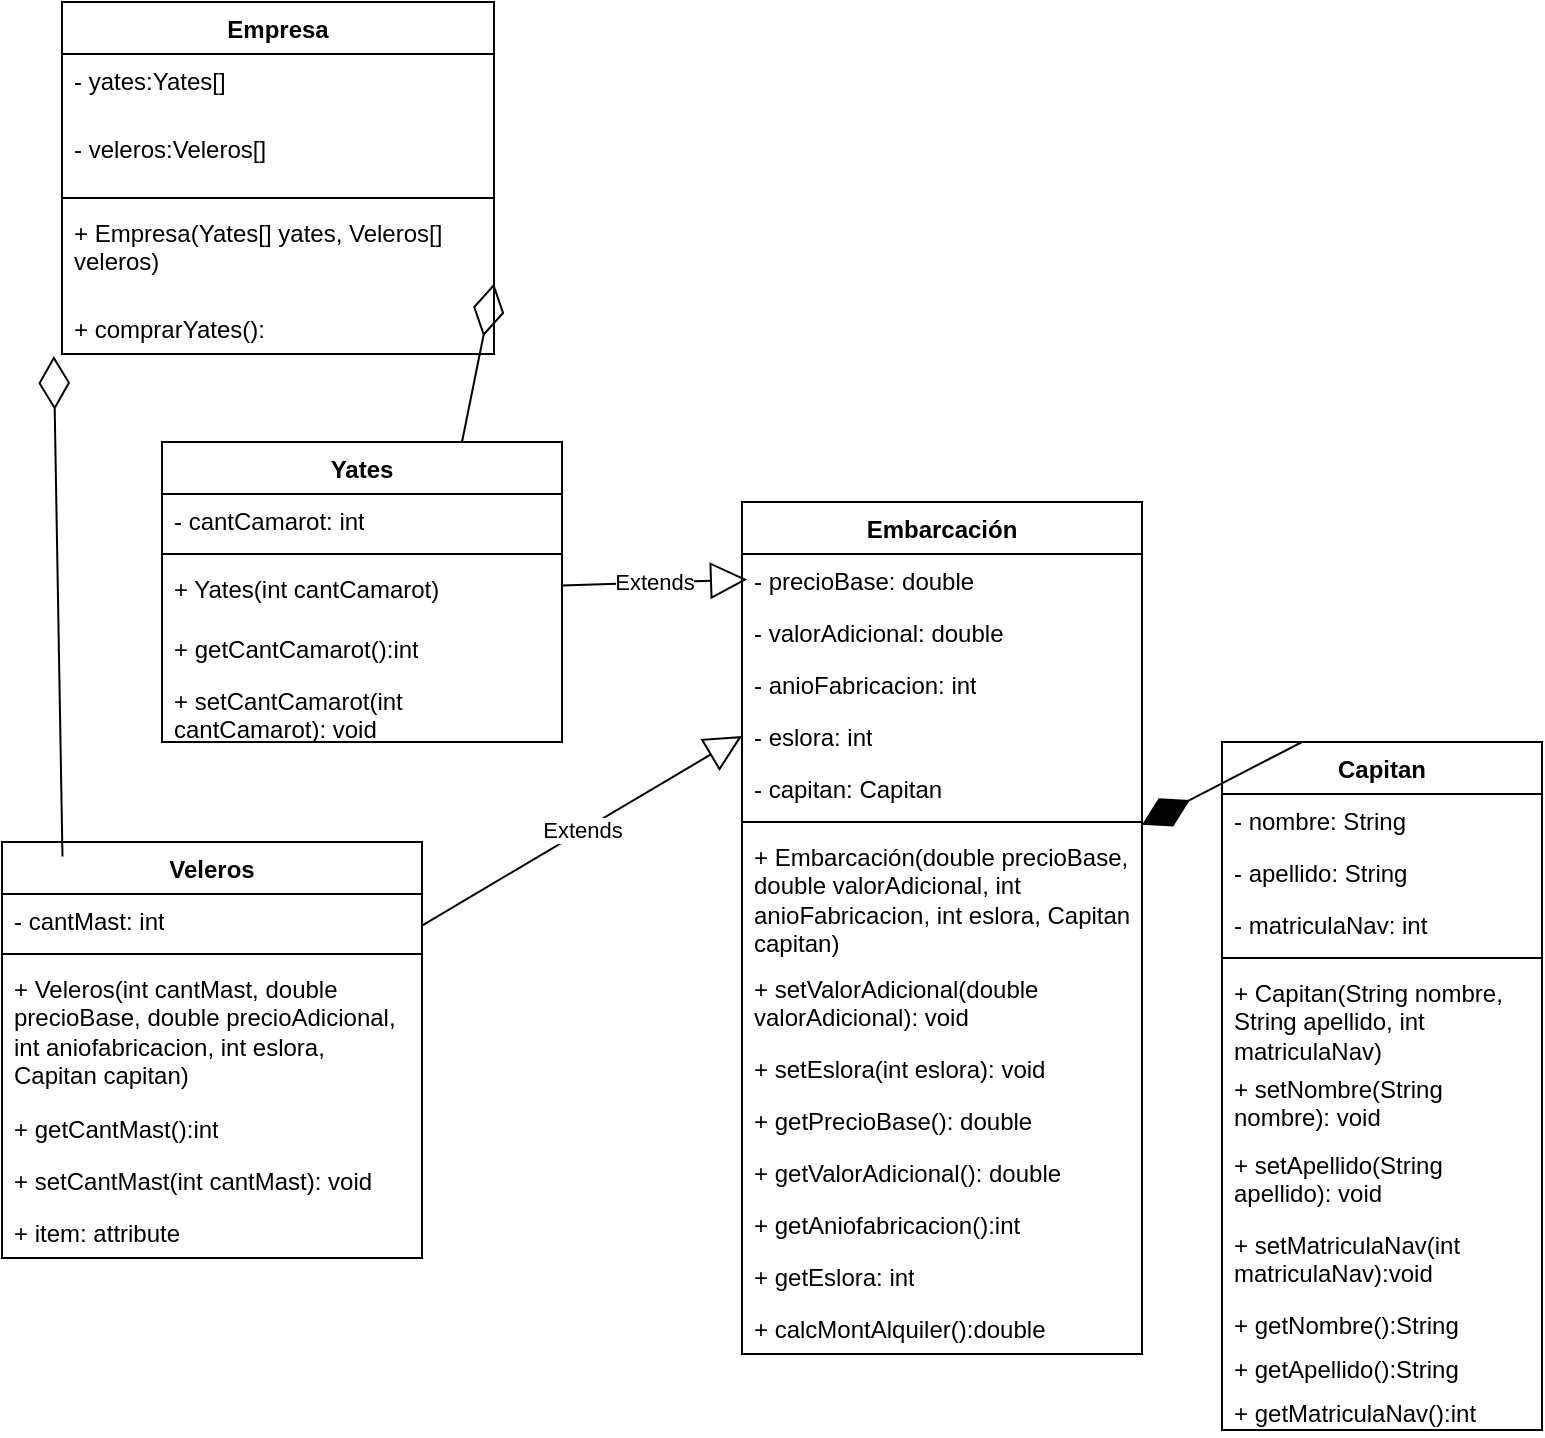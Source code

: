 <mxfile version="21.2.8" type="device">
  <diagram name="Página-1" id="bpP2F9fOYTSjN71111Ns">
    <mxGraphModel dx="864" dy="516" grid="1" gridSize="10" guides="1" tooltips="1" connect="1" arrows="1" fold="1" page="1" pageScale="1" pageWidth="827" pageHeight="1169" math="0" shadow="0">
      <root>
        <mxCell id="0" />
        <mxCell id="1" parent="0" />
        <mxCell id="tFeTeId0fGa0gHlknbFV-1" value="Empresa" style="swimlane;fontStyle=1;align=center;verticalAlign=top;childLayout=stackLayout;horizontal=1;startSize=26;horizontalStack=0;resizeParent=1;resizeParentMax=0;resizeLast=0;collapsible=1;marginBottom=0;whiteSpace=wrap;html=1;" vertex="1" parent="1">
          <mxGeometry x="70" y="20" width="216" height="176" as="geometry" />
        </mxCell>
        <mxCell id="tFeTeId0fGa0gHlknbFV-2" value="- yates:Yates[]" style="text;strokeColor=none;fillColor=none;align=left;verticalAlign=top;spacingLeft=4;spacingRight=4;overflow=hidden;rotatable=0;points=[[0,0.5],[1,0.5]];portConstraint=eastwest;whiteSpace=wrap;html=1;" vertex="1" parent="tFeTeId0fGa0gHlknbFV-1">
          <mxGeometry y="26" width="216" height="34" as="geometry" />
        </mxCell>
        <mxCell id="tFeTeId0fGa0gHlknbFV-32" value="- veleros:Veleros[]" style="text;strokeColor=none;fillColor=none;align=left;verticalAlign=top;spacingLeft=4;spacingRight=4;overflow=hidden;rotatable=0;points=[[0,0.5],[1,0.5]];portConstraint=eastwest;whiteSpace=wrap;html=1;" vertex="1" parent="tFeTeId0fGa0gHlknbFV-1">
          <mxGeometry y="60" width="216" height="34" as="geometry" />
        </mxCell>
        <mxCell id="tFeTeId0fGa0gHlknbFV-3" value="" style="line;strokeWidth=1;fillColor=none;align=left;verticalAlign=middle;spacingTop=-1;spacingLeft=3;spacingRight=3;rotatable=0;labelPosition=right;points=[];portConstraint=eastwest;strokeColor=inherit;" vertex="1" parent="tFeTeId0fGa0gHlknbFV-1">
          <mxGeometry y="94" width="216" height="8" as="geometry" />
        </mxCell>
        <mxCell id="tFeTeId0fGa0gHlknbFV-4" value="+ Empresa(Yates[] yates, Veleros[] veleros)" style="text;strokeColor=none;fillColor=none;align=left;verticalAlign=top;spacingLeft=4;spacingRight=4;overflow=hidden;rotatable=0;points=[[0,0.5],[1,0.5]];portConstraint=eastwest;whiteSpace=wrap;html=1;" vertex="1" parent="tFeTeId0fGa0gHlknbFV-1">
          <mxGeometry y="102" width="216" height="48" as="geometry" />
        </mxCell>
        <mxCell id="tFeTeId0fGa0gHlknbFV-63" value="+ comprarYates():" style="text;strokeColor=none;fillColor=none;align=left;verticalAlign=top;spacingLeft=4;spacingRight=4;overflow=hidden;rotatable=0;points=[[0,0.5],[1,0.5]];portConstraint=eastwest;whiteSpace=wrap;html=1;" vertex="1" parent="tFeTeId0fGa0gHlknbFV-1">
          <mxGeometry y="150" width="216" height="26" as="geometry" />
        </mxCell>
        <mxCell id="tFeTeId0fGa0gHlknbFV-5" value="Embarcación" style="swimlane;fontStyle=1;align=center;verticalAlign=top;childLayout=stackLayout;horizontal=1;startSize=26;horizontalStack=0;resizeParent=1;resizeParentMax=0;resizeLast=0;collapsible=1;marginBottom=0;whiteSpace=wrap;html=1;" vertex="1" parent="1">
          <mxGeometry x="410" y="270" width="200" height="426" as="geometry" />
        </mxCell>
        <mxCell id="tFeTeId0fGa0gHlknbFV-6" value="- precioBase: double" style="text;strokeColor=none;fillColor=none;align=left;verticalAlign=top;spacingLeft=4;spacingRight=4;overflow=hidden;rotatable=0;points=[[0,0.5],[1,0.5]];portConstraint=eastwest;whiteSpace=wrap;html=1;" vertex="1" parent="tFeTeId0fGa0gHlknbFV-5">
          <mxGeometry y="26" width="200" height="26" as="geometry" />
        </mxCell>
        <mxCell id="tFeTeId0fGa0gHlknbFV-25" value="- valorAdicional: double" style="text;strokeColor=none;fillColor=none;align=left;verticalAlign=top;spacingLeft=4;spacingRight=4;overflow=hidden;rotatable=0;points=[[0,0.5],[1,0.5]];portConstraint=eastwest;whiteSpace=wrap;html=1;" vertex="1" parent="tFeTeId0fGa0gHlknbFV-5">
          <mxGeometry y="52" width="200" height="26" as="geometry" />
        </mxCell>
        <mxCell id="tFeTeId0fGa0gHlknbFV-26" value="- anioFabricacion: int" style="text;strokeColor=none;fillColor=none;align=left;verticalAlign=top;spacingLeft=4;spacingRight=4;overflow=hidden;rotatable=0;points=[[0,0.5],[1,0.5]];portConstraint=eastwest;whiteSpace=wrap;html=1;" vertex="1" parent="tFeTeId0fGa0gHlknbFV-5">
          <mxGeometry y="78" width="200" height="26" as="geometry" />
        </mxCell>
        <mxCell id="tFeTeId0fGa0gHlknbFV-28" value="- eslora: int" style="text;strokeColor=none;fillColor=none;align=left;verticalAlign=top;spacingLeft=4;spacingRight=4;overflow=hidden;rotatable=0;points=[[0,0.5],[1,0.5]];portConstraint=eastwest;whiteSpace=wrap;html=1;" vertex="1" parent="tFeTeId0fGa0gHlknbFV-5">
          <mxGeometry y="104" width="200" height="26" as="geometry" />
        </mxCell>
        <mxCell id="tFeTeId0fGa0gHlknbFV-31" value="- capitan: Capitan" style="text;strokeColor=none;fillColor=none;align=left;verticalAlign=top;spacingLeft=4;spacingRight=4;overflow=hidden;rotatable=0;points=[[0,0.5],[1,0.5]];portConstraint=eastwest;whiteSpace=wrap;html=1;" vertex="1" parent="tFeTeId0fGa0gHlknbFV-5">
          <mxGeometry y="130" width="200" height="26" as="geometry" />
        </mxCell>
        <mxCell id="tFeTeId0fGa0gHlknbFV-7" value="" style="line;strokeWidth=1;fillColor=none;align=left;verticalAlign=middle;spacingTop=-1;spacingLeft=3;spacingRight=3;rotatable=0;labelPosition=right;points=[];portConstraint=eastwest;strokeColor=inherit;" vertex="1" parent="tFeTeId0fGa0gHlknbFV-5">
          <mxGeometry y="156" width="200" height="8" as="geometry" />
        </mxCell>
        <mxCell id="tFeTeId0fGa0gHlknbFV-8" value="+ Embarcación(double precioBase, double valorAdicional, int anioFabricacion, int eslora, Capitan capitan)" style="text;strokeColor=none;fillColor=none;align=left;verticalAlign=top;spacingLeft=4;spacingRight=4;overflow=hidden;rotatable=0;points=[[0,0.5],[1,0.5]];portConstraint=eastwest;whiteSpace=wrap;html=1;" vertex="1" parent="tFeTeId0fGa0gHlknbFV-5">
          <mxGeometry y="164" width="200" height="66" as="geometry" />
        </mxCell>
        <mxCell id="tFeTeId0fGa0gHlknbFV-48" value="+ setValorAdicional(double valorAdicional): void" style="text;strokeColor=none;fillColor=none;align=left;verticalAlign=top;spacingLeft=4;spacingRight=4;overflow=hidden;rotatable=0;points=[[0,0.5],[1,0.5]];portConstraint=eastwest;whiteSpace=wrap;html=1;" vertex="1" parent="tFeTeId0fGa0gHlknbFV-5">
          <mxGeometry y="230" width="200" height="40" as="geometry" />
        </mxCell>
        <mxCell id="tFeTeId0fGa0gHlknbFV-50" value="+ setEslora(int eslora): void" style="text;strokeColor=none;fillColor=none;align=left;verticalAlign=top;spacingLeft=4;spacingRight=4;overflow=hidden;rotatable=0;points=[[0,0.5],[1,0.5]];portConstraint=eastwest;whiteSpace=wrap;html=1;" vertex="1" parent="tFeTeId0fGa0gHlknbFV-5">
          <mxGeometry y="270" width="200" height="26" as="geometry" />
        </mxCell>
        <mxCell id="tFeTeId0fGa0gHlknbFV-52" value="+ getPrecioBase(): double" style="text;strokeColor=none;fillColor=none;align=left;verticalAlign=top;spacingLeft=4;spacingRight=4;overflow=hidden;rotatable=0;points=[[0,0.5],[1,0.5]];portConstraint=eastwest;whiteSpace=wrap;html=1;" vertex="1" parent="tFeTeId0fGa0gHlknbFV-5">
          <mxGeometry y="296" width="200" height="26" as="geometry" />
        </mxCell>
        <mxCell id="tFeTeId0fGa0gHlknbFV-53" value="+ getValorAdicional(): double" style="text;strokeColor=none;fillColor=none;align=left;verticalAlign=top;spacingLeft=4;spacingRight=4;overflow=hidden;rotatable=0;points=[[0,0.5],[1,0.5]];portConstraint=eastwest;whiteSpace=wrap;html=1;" vertex="1" parent="tFeTeId0fGa0gHlknbFV-5">
          <mxGeometry y="322" width="200" height="26" as="geometry" />
        </mxCell>
        <mxCell id="tFeTeId0fGa0gHlknbFV-54" value="+ getAniofabricacion():int" style="text;strokeColor=none;fillColor=none;align=left;verticalAlign=top;spacingLeft=4;spacingRight=4;overflow=hidden;rotatable=0;points=[[0,0.5],[1,0.5]];portConstraint=eastwest;whiteSpace=wrap;html=1;" vertex="1" parent="tFeTeId0fGa0gHlknbFV-5">
          <mxGeometry y="348" width="200" height="26" as="geometry" />
        </mxCell>
        <mxCell id="tFeTeId0fGa0gHlknbFV-55" value="+ getEslora: int" style="text;strokeColor=none;fillColor=none;align=left;verticalAlign=top;spacingLeft=4;spacingRight=4;overflow=hidden;rotatable=0;points=[[0,0.5],[1,0.5]];portConstraint=eastwest;whiteSpace=wrap;html=1;" vertex="1" parent="tFeTeId0fGa0gHlknbFV-5">
          <mxGeometry y="374" width="200" height="26" as="geometry" />
        </mxCell>
        <mxCell id="tFeTeId0fGa0gHlknbFV-62" value="+ calcMontAlquiler():double" style="text;strokeColor=none;fillColor=none;align=left;verticalAlign=top;spacingLeft=4;spacingRight=4;overflow=hidden;rotatable=0;points=[[0,0.5],[1,0.5]];portConstraint=eastwest;whiteSpace=wrap;html=1;" vertex="1" parent="tFeTeId0fGa0gHlknbFV-5">
          <mxGeometry y="400" width="200" height="26" as="geometry" />
        </mxCell>
        <mxCell id="tFeTeId0fGa0gHlknbFV-9" value="Capitan" style="swimlane;fontStyle=1;align=center;verticalAlign=top;childLayout=stackLayout;horizontal=1;startSize=26;horizontalStack=0;resizeParent=1;resizeParentMax=0;resizeLast=0;collapsible=1;marginBottom=0;whiteSpace=wrap;html=1;" vertex="1" parent="1">
          <mxGeometry x="650" y="390" width="160" height="344" as="geometry" />
        </mxCell>
        <mxCell id="tFeTeId0fGa0gHlknbFV-10" value="- nombre: String" style="text;strokeColor=none;fillColor=none;align=left;verticalAlign=top;spacingLeft=4;spacingRight=4;overflow=hidden;rotatable=0;points=[[0,0.5],[1,0.5]];portConstraint=eastwest;whiteSpace=wrap;html=1;" vertex="1" parent="tFeTeId0fGa0gHlknbFV-9">
          <mxGeometry y="26" width="160" height="26" as="geometry" />
        </mxCell>
        <mxCell id="tFeTeId0fGa0gHlknbFV-13" value="- apellido: String" style="text;strokeColor=none;fillColor=none;align=left;verticalAlign=top;spacingLeft=4;spacingRight=4;overflow=hidden;rotatable=0;points=[[0,0.5],[1,0.5]];portConstraint=eastwest;whiteSpace=wrap;html=1;" vertex="1" parent="tFeTeId0fGa0gHlknbFV-9">
          <mxGeometry y="52" width="160" height="26" as="geometry" />
        </mxCell>
        <mxCell id="tFeTeId0fGa0gHlknbFV-14" value="- matriculaNav: int" style="text;strokeColor=none;fillColor=none;align=left;verticalAlign=top;spacingLeft=4;spacingRight=4;overflow=hidden;rotatable=0;points=[[0,0.5],[1,0.5]];portConstraint=eastwest;whiteSpace=wrap;html=1;" vertex="1" parent="tFeTeId0fGa0gHlknbFV-9">
          <mxGeometry y="78" width="160" height="26" as="geometry" />
        </mxCell>
        <mxCell id="tFeTeId0fGa0gHlknbFV-11" value="" style="line;strokeWidth=1;fillColor=none;align=left;verticalAlign=middle;spacingTop=-1;spacingLeft=3;spacingRight=3;rotatable=0;labelPosition=right;points=[];portConstraint=eastwest;strokeColor=inherit;" vertex="1" parent="tFeTeId0fGa0gHlknbFV-9">
          <mxGeometry y="104" width="160" height="8" as="geometry" />
        </mxCell>
        <mxCell id="tFeTeId0fGa0gHlknbFV-43" value="+ Capitan(String nombre, String apellido, int matriculaNav)" style="text;strokeColor=none;fillColor=none;align=left;verticalAlign=top;spacingLeft=4;spacingRight=4;overflow=hidden;rotatable=0;points=[[0,0.5],[1,0.5]];portConstraint=eastwest;whiteSpace=wrap;html=1;" vertex="1" parent="tFeTeId0fGa0gHlknbFV-9">
          <mxGeometry y="112" width="160" height="48" as="geometry" />
        </mxCell>
        <mxCell id="tFeTeId0fGa0gHlknbFV-12" value="+ setNombre(String nombre): void" style="text;strokeColor=none;fillColor=none;align=left;verticalAlign=top;spacingLeft=4;spacingRight=4;overflow=hidden;rotatable=0;points=[[0,0.5],[1,0.5]];portConstraint=eastwest;whiteSpace=wrap;html=1;" vertex="1" parent="tFeTeId0fGa0gHlknbFV-9">
          <mxGeometry y="160" width="160" height="38" as="geometry" />
        </mxCell>
        <mxCell id="tFeTeId0fGa0gHlknbFV-38" value="+ setApellido(String apellido): void" style="text;strokeColor=none;fillColor=none;align=left;verticalAlign=top;spacingLeft=4;spacingRight=4;overflow=hidden;rotatable=0;points=[[0,0.5],[1,0.5]];portConstraint=eastwest;whiteSpace=wrap;html=1;" vertex="1" parent="tFeTeId0fGa0gHlknbFV-9">
          <mxGeometry y="198" width="160" height="40" as="geometry" />
        </mxCell>
        <mxCell id="tFeTeId0fGa0gHlknbFV-39" value="+ setMatriculaNav(int matriculaNav):void" style="text;strokeColor=none;fillColor=none;align=left;verticalAlign=top;spacingLeft=4;spacingRight=4;overflow=hidden;rotatable=0;points=[[0,0.5],[1,0.5]];portConstraint=eastwest;whiteSpace=wrap;html=1;" vertex="1" parent="tFeTeId0fGa0gHlknbFV-9">
          <mxGeometry y="238" width="160" height="40" as="geometry" />
        </mxCell>
        <mxCell id="tFeTeId0fGa0gHlknbFV-40" value="+ getNombre():String" style="text;strokeColor=none;fillColor=none;align=left;verticalAlign=top;spacingLeft=4;spacingRight=4;overflow=hidden;rotatable=0;points=[[0,0.5],[1,0.5]];portConstraint=eastwest;whiteSpace=wrap;html=1;" vertex="1" parent="tFeTeId0fGa0gHlknbFV-9">
          <mxGeometry y="278" width="160" height="22" as="geometry" />
        </mxCell>
        <mxCell id="tFeTeId0fGa0gHlknbFV-41" value="+ getApellido():String" style="text;strokeColor=none;fillColor=none;align=left;verticalAlign=top;spacingLeft=4;spacingRight=4;overflow=hidden;rotatable=0;points=[[0,0.5],[1,0.5]];portConstraint=eastwest;whiteSpace=wrap;html=1;" vertex="1" parent="tFeTeId0fGa0gHlknbFV-9">
          <mxGeometry y="300" width="160" height="22" as="geometry" />
        </mxCell>
        <mxCell id="tFeTeId0fGa0gHlknbFV-42" value="+ getMatriculaNav():int" style="text;strokeColor=none;fillColor=none;align=left;verticalAlign=top;spacingLeft=4;spacingRight=4;overflow=hidden;rotatable=0;points=[[0,0.5],[1,0.5]];portConstraint=eastwest;whiteSpace=wrap;html=1;" vertex="1" parent="tFeTeId0fGa0gHlknbFV-9">
          <mxGeometry y="322" width="160" height="22" as="geometry" />
        </mxCell>
        <mxCell id="tFeTeId0fGa0gHlknbFV-16" value="" style="endArrow=diamondThin;endFill=1;endSize=24;html=1;rounded=0;exitX=0.25;exitY=0;exitDx=0;exitDy=0;" edge="1" parent="1" source="tFeTeId0fGa0gHlknbFV-9" target="tFeTeId0fGa0gHlknbFV-5">
          <mxGeometry width="160" relative="1" as="geometry">
            <mxPoint x="640" y="320" as="sourcePoint" />
            <mxPoint x="800" y="320" as="targetPoint" />
          </mxGeometry>
        </mxCell>
        <mxCell id="tFeTeId0fGa0gHlknbFV-17" value="Veleros" style="swimlane;fontStyle=1;align=center;verticalAlign=top;childLayout=stackLayout;horizontal=1;startSize=26;horizontalStack=0;resizeParent=1;resizeParentMax=0;resizeLast=0;collapsible=1;marginBottom=0;whiteSpace=wrap;html=1;" vertex="1" parent="1">
          <mxGeometry x="40" y="440" width="210" height="208" as="geometry" />
        </mxCell>
        <mxCell id="tFeTeId0fGa0gHlknbFV-18" value="- cantMast: int" style="text;strokeColor=none;fillColor=none;align=left;verticalAlign=top;spacingLeft=4;spacingRight=4;overflow=hidden;rotatable=0;points=[[0,0.5],[1,0.5]];portConstraint=eastwest;whiteSpace=wrap;html=1;" vertex="1" parent="tFeTeId0fGa0gHlknbFV-17">
          <mxGeometry y="26" width="210" height="26" as="geometry" />
        </mxCell>
        <mxCell id="tFeTeId0fGa0gHlknbFV-19" value="" style="line;strokeWidth=1;fillColor=none;align=left;verticalAlign=middle;spacingTop=-1;spacingLeft=3;spacingRight=3;rotatable=0;labelPosition=right;points=[];portConstraint=eastwest;strokeColor=inherit;" vertex="1" parent="tFeTeId0fGa0gHlknbFV-17">
          <mxGeometry y="52" width="210" height="8" as="geometry" />
        </mxCell>
        <mxCell id="tFeTeId0fGa0gHlknbFV-20" value="+ Veleros(int cantMast, double precioBase, double precioAdicional, int aniofabricacion, int eslora, Capitan capitan)" style="text;strokeColor=none;fillColor=none;align=left;verticalAlign=top;spacingLeft=4;spacingRight=4;overflow=hidden;rotatable=0;points=[[0,0.5],[1,0.5]];portConstraint=eastwest;whiteSpace=wrap;html=1;" vertex="1" parent="tFeTeId0fGa0gHlknbFV-17">
          <mxGeometry y="60" width="210" height="70" as="geometry" />
        </mxCell>
        <mxCell id="tFeTeId0fGa0gHlknbFV-57" value="+ getCantMast():int" style="text;strokeColor=none;fillColor=none;align=left;verticalAlign=top;spacingLeft=4;spacingRight=4;overflow=hidden;rotatable=0;points=[[0,0.5],[1,0.5]];portConstraint=eastwest;whiteSpace=wrap;html=1;" vertex="1" parent="tFeTeId0fGa0gHlknbFV-17">
          <mxGeometry y="130" width="210" height="26" as="geometry" />
        </mxCell>
        <mxCell id="tFeTeId0fGa0gHlknbFV-58" value="+ setCantMast(int cantMast): void" style="text;strokeColor=none;fillColor=none;align=left;verticalAlign=top;spacingLeft=4;spacingRight=4;overflow=hidden;rotatable=0;points=[[0,0.5],[1,0.5]];portConstraint=eastwest;whiteSpace=wrap;html=1;" vertex="1" parent="tFeTeId0fGa0gHlknbFV-17">
          <mxGeometry y="156" width="210" height="26" as="geometry" />
        </mxCell>
        <mxCell id="tFeTeId0fGa0gHlknbFV-65" value="+ item: attribute" style="text;strokeColor=none;fillColor=none;align=left;verticalAlign=top;spacingLeft=4;spacingRight=4;overflow=hidden;rotatable=0;points=[[0,0.5],[1,0.5]];portConstraint=eastwest;whiteSpace=wrap;html=1;" vertex="1" parent="tFeTeId0fGa0gHlknbFV-17">
          <mxGeometry y="182" width="210" height="26" as="geometry" />
        </mxCell>
        <mxCell id="tFeTeId0fGa0gHlknbFV-21" value="Yates" style="swimlane;fontStyle=1;align=center;verticalAlign=top;childLayout=stackLayout;horizontal=1;startSize=26;horizontalStack=0;resizeParent=1;resizeParentMax=0;resizeLast=0;collapsible=1;marginBottom=0;whiteSpace=wrap;html=1;" vertex="1" parent="1">
          <mxGeometry x="120" y="240" width="200" height="150" as="geometry" />
        </mxCell>
        <mxCell id="tFeTeId0fGa0gHlknbFV-22" value="- cantCamarot: int" style="text;strokeColor=none;fillColor=none;align=left;verticalAlign=top;spacingLeft=4;spacingRight=4;overflow=hidden;rotatable=0;points=[[0,0.5],[1,0.5]];portConstraint=eastwest;whiteSpace=wrap;html=1;" vertex="1" parent="tFeTeId0fGa0gHlknbFV-21">
          <mxGeometry y="26" width="200" height="26" as="geometry" />
        </mxCell>
        <mxCell id="tFeTeId0fGa0gHlknbFV-23" value="" style="line;strokeWidth=1;fillColor=none;align=left;verticalAlign=middle;spacingTop=-1;spacingLeft=3;spacingRight=3;rotatable=0;labelPosition=right;points=[];portConstraint=eastwest;strokeColor=inherit;" vertex="1" parent="tFeTeId0fGa0gHlknbFV-21">
          <mxGeometry y="52" width="200" height="8" as="geometry" />
        </mxCell>
        <mxCell id="tFeTeId0fGa0gHlknbFV-24" value="+ Yates(int cantCamarot)" style="text;strokeColor=none;fillColor=none;align=left;verticalAlign=top;spacingLeft=4;spacingRight=4;overflow=hidden;rotatable=0;points=[[0,0.5],[1,0.5]];portConstraint=eastwest;whiteSpace=wrap;html=1;" vertex="1" parent="tFeTeId0fGa0gHlknbFV-21">
          <mxGeometry y="60" width="200" height="30" as="geometry" />
        </mxCell>
        <mxCell id="tFeTeId0fGa0gHlknbFV-59" value="+ getCantCamarot():int" style="text;strokeColor=none;fillColor=none;align=left;verticalAlign=top;spacingLeft=4;spacingRight=4;overflow=hidden;rotatable=0;points=[[0,0.5],[1,0.5]];portConstraint=eastwest;whiteSpace=wrap;html=1;" vertex="1" parent="tFeTeId0fGa0gHlknbFV-21">
          <mxGeometry y="90" width="200" height="26" as="geometry" />
        </mxCell>
        <mxCell id="tFeTeId0fGa0gHlknbFV-61" value="+ setCantCamarot(int cantCamarot): void" style="text;strokeColor=none;fillColor=none;align=left;verticalAlign=top;spacingLeft=4;spacingRight=4;overflow=hidden;rotatable=0;points=[[0,0.5],[1,0.5]];portConstraint=eastwest;whiteSpace=wrap;html=1;" vertex="1" parent="tFeTeId0fGa0gHlknbFV-21">
          <mxGeometry y="116" width="200" height="34" as="geometry" />
        </mxCell>
        <mxCell id="tFeTeId0fGa0gHlknbFV-29" value="Extends" style="endArrow=block;endSize=16;endFill=0;html=1;rounded=0;entryX=0;entryY=0.5;entryDx=0;entryDy=0;" edge="1" parent="1" source="tFeTeId0fGa0gHlknbFV-17" target="tFeTeId0fGa0gHlknbFV-28">
          <mxGeometry width="160" relative="1" as="geometry">
            <mxPoint x="320" y="500" as="sourcePoint" />
            <mxPoint x="480" y="500" as="targetPoint" />
          </mxGeometry>
        </mxCell>
        <mxCell id="tFeTeId0fGa0gHlknbFV-30" value="Extends" style="endArrow=block;endSize=16;endFill=0;html=1;rounded=0;entryX=0.013;entryY=0.091;entryDx=0;entryDy=0;entryPerimeter=0;" edge="1" parent="1" source="tFeTeId0fGa0gHlknbFV-21" target="tFeTeId0fGa0gHlknbFV-5">
          <mxGeometry width="160" relative="1" as="geometry">
            <mxPoint x="330" y="300" as="sourcePoint" />
            <mxPoint x="490" y="300" as="targetPoint" />
          </mxGeometry>
        </mxCell>
        <mxCell id="tFeTeId0fGa0gHlknbFV-33" value="" style="endArrow=diamondThin;endFill=0;endSize=24;html=1;rounded=0;entryX=1;entryY=0.808;entryDx=0;entryDy=0;entryPerimeter=0;exitX=0.75;exitY=0;exitDx=0;exitDy=0;" edge="1" parent="1" source="tFeTeId0fGa0gHlknbFV-21" target="tFeTeId0fGa0gHlknbFV-4">
          <mxGeometry width="160" relative="1" as="geometry">
            <mxPoint x="30" y="300" as="sourcePoint" />
            <mxPoint x="190" y="300" as="targetPoint" />
          </mxGeometry>
        </mxCell>
        <mxCell id="tFeTeId0fGa0gHlknbFV-34" value="" style="endArrow=diamondThin;endFill=0;endSize=24;html=1;rounded=0;exitX=0.144;exitY=0.035;exitDx=0;exitDy=0;exitPerimeter=0;entryX=-0.019;entryY=1.038;entryDx=0;entryDy=0;entryPerimeter=0;" edge="1" parent="1" source="tFeTeId0fGa0gHlknbFV-17" target="tFeTeId0fGa0gHlknbFV-63">
          <mxGeometry width="160" relative="1" as="geometry">
            <mxPoint x="70" y="330" as="sourcePoint" />
            <mxPoint x="230" y="330" as="targetPoint" />
          </mxGeometry>
        </mxCell>
      </root>
    </mxGraphModel>
  </diagram>
</mxfile>
